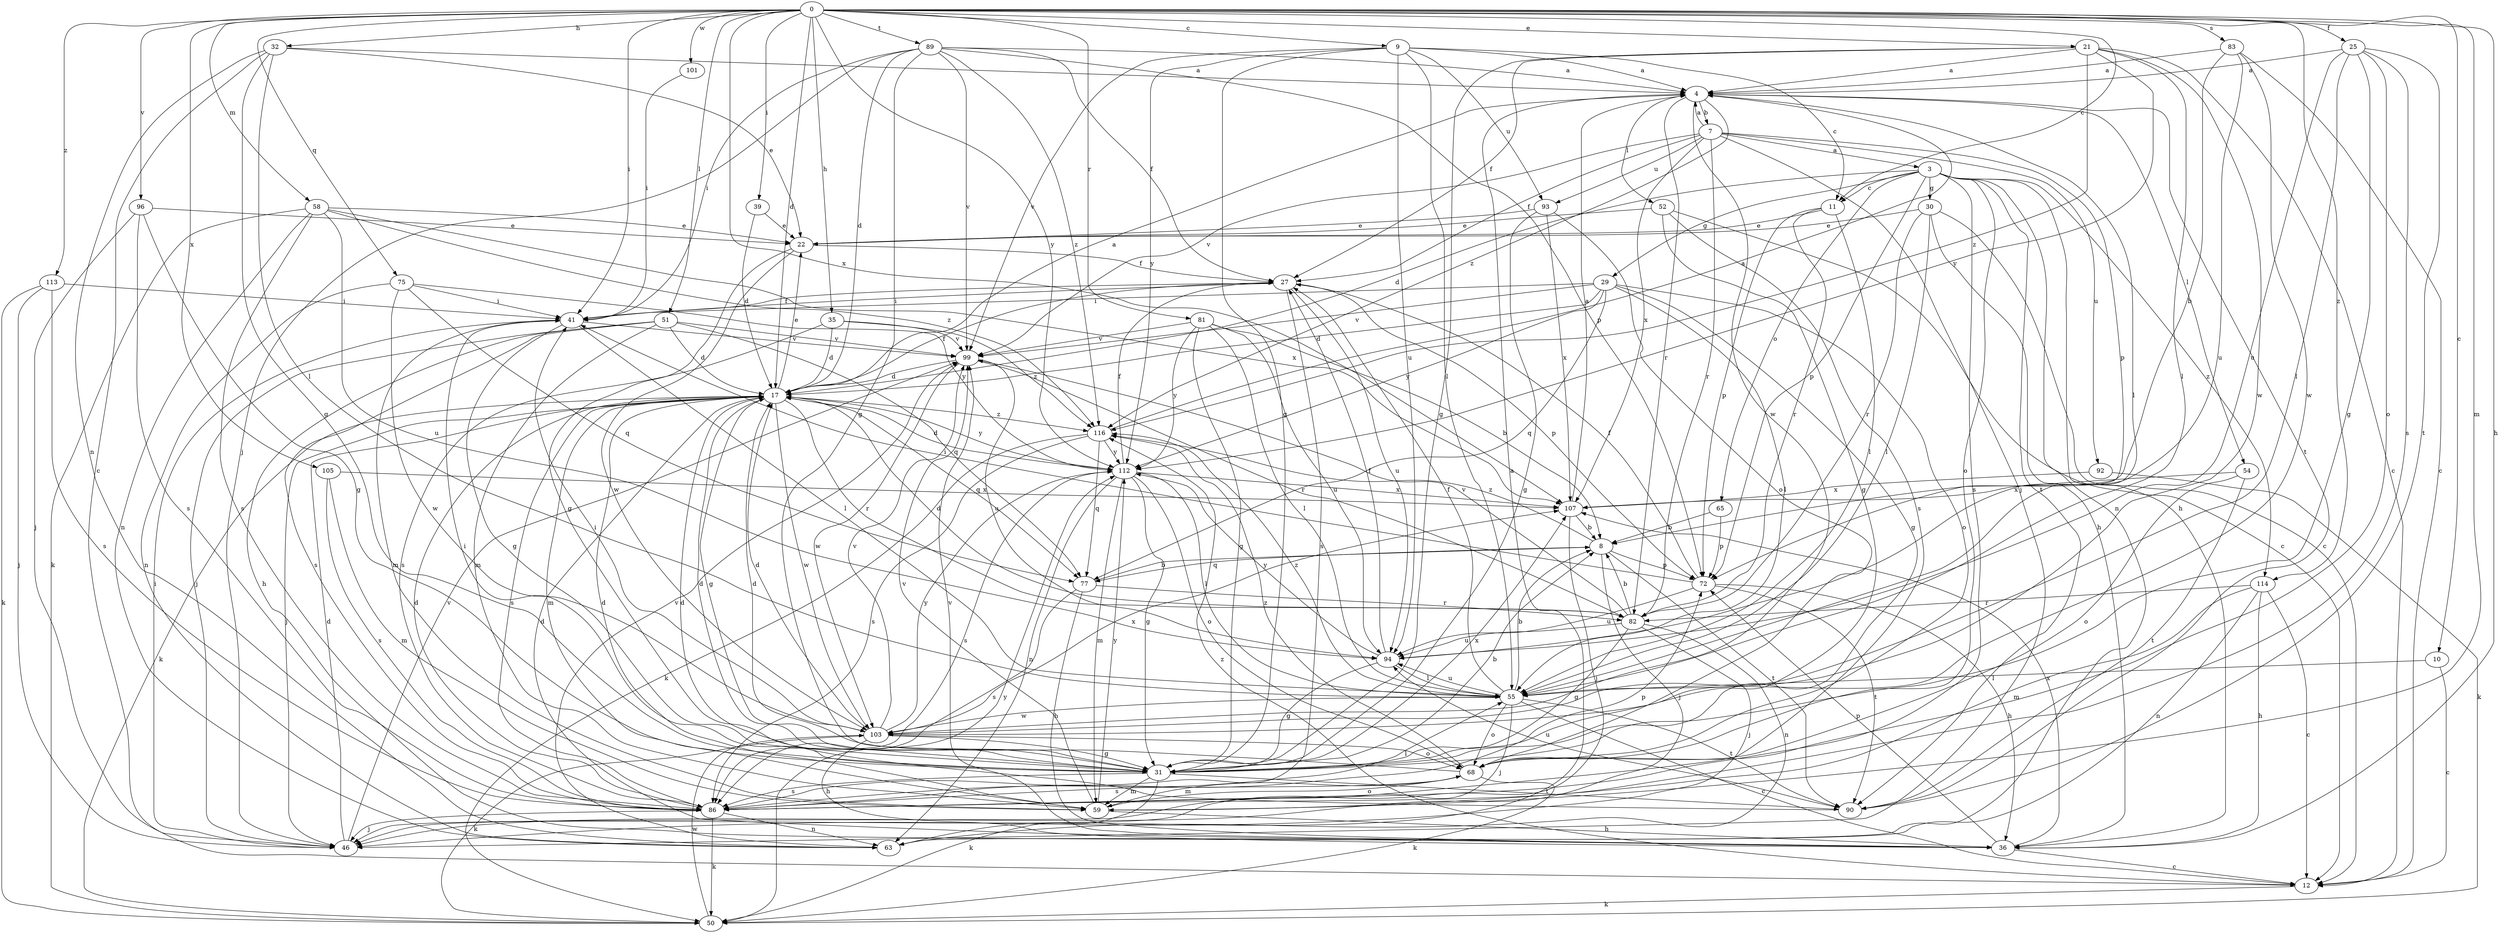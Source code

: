 strict digraph  {
0;
3;
4;
7;
8;
9;
10;
11;
12;
17;
21;
22;
25;
27;
29;
30;
31;
32;
35;
36;
39;
41;
46;
50;
51;
52;
54;
55;
58;
59;
63;
65;
68;
72;
75;
77;
81;
82;
83;
86;
89;
90;
92;
93;
94;
96;
99;
101;
103;
105;
107;
112;
113;
114;
116;
0 -> 9  [label=c];
0 -> 10  [label=c];
0 -> 11  [label=c];
0 -> 17  [label=d];
0 -> 21  [label=e];
0 -> 25  [label=f];
0 -> 32  [label=h];
0 -> 35  [label=h];
0 -> 36  [label=h];
0 -> 39  [label=i];
0 -> 41  [label=i];
0 -> 51  [label=l];
0 -> 58  [label=m];
0 -> 59  [label=m];
0 -> 75  [label=q];
0 -> 81  [label=r];
0 -> 83  [label=s];
0 -> 89  [label=t];
0 -> 96  [label=v];
0 -> 101  [label=w];
0 -> 105  [label=x];
0 -> 107  [label=x];
0 -> 112  [label=y];
0 -> 113  [label=z];
0 -> 114  [label=z];
3 -> 11  [label=c];
3 -> 17  [label=d];
3 -> 29  [label=g];
3 -> 30  [label=g];
3 -> 36  [label=h];
3 -> 63  [label=n];
3 -> 65  [label=o];
3 -> 68  [label=o];
3 -> 72  [label=p];
3 -> 86  [label=s];
3 -> 90  [label=t];
3 -> 114  [label=z];
4 -> 7  [label=b];
4 -> 52  [label=l];
4 -> 54  [label=l];
4 -> 55  [label=l];
4 -> 82  [label=r];
4 -> 90  [label=t];
4 -> 103  [label=w];
4 -> 116  [label=z];
7 -> 3  [label=a];
7 -> 4  [label=a];
7 -> 27  [label=f];
7 -> 46  [label=j];
7 -> 72  [label=p];
7 -> 82  [label=r];
7 -> 92  [label=u];
7 -> 93  [label=u];
7 -> 99  [label=v];
7 -> 107  [label=x];
8 -> 46  [label=j];
8 -> 72  [label=p];
8 -> 77  [label=q];
8 -> 90  [label=t];
8 -> 116  [label=z];
9 -> 4  [label=a];
9 -> 11  [label=c];
9 -> 31  [label=g];
9 -> 55  [label=l];
9 -> 93  [label=u];
9 -> 94  [label=u];
9 -> 99  [label=v];
9 -> 112  [label=y];
10 -> 12  [label=c];
10 -> 55  [label=l];
11 -> 22  [label=e];
11 -> 55  [label=l];
11 -> 72  [label=p];
11 -> 82  [label=r];
12 -> 50  [label=k];
12 -> 116  [label=z];
17 -> 4  [label=a];
17 -> 22  [label=e];
17 -> 27  [label=f];
17 -> 31  [label=g];
17 -> 46  [label=j];
17 -> 50  [label=k];
17 -> 59  [label=m];
17 -> 77  [label=q];
17 -> 82  [label=r];
17 -> 86  [label=s];
17 -> 103  [label=w];
17 -> 112  [label=y];
17 -> 116  [label=z];
21 -> 4  [label=a];
21 -> 12  [label=c];
21 -> 27  [label=f];
21 -> 31  [label=g];
21 -> 55  [label=l];
21 -> 103  [label=w];
21 -> 112  [label=y];
21 -> 116  [label=z];
22 -> 27  [label=f];
22 -> 31  [label=g];
22 -> 103  [label=w];
25 -> 4  [label=a];
25 -> 31  [label=g];
25 -> 55  [label=l];
25 -> 68  [label=o];
25 -> 86  [label=s];
25 -> 90  [label=t];
25 -> 94  [label=u];
27 -> 41  [label=i];
27 -> 72  [label=p];
27 -> 86  [label=s];
27 -> 94  [label=u];
29 -> 17  [label=d];
29 -> 31  [label=g];
29 -> 41  [label=i];
29 -> 55  [label=l];
29 -> 68  [label=o];
29 -> 77  [label=q];
29 -> 99  [label=v];
29 -> 112  [label=y];
30 -> 12  [label=c];
30 -> 22  [label=e];
30 -> 36  [label=h];
30 -> 55  [label=l];
30 -> 82  [label=r];
31 -> 8  [label=b];
31 -> 17  [label=d];
31 -> 41  [label=i];
31 -> 50  [label=k];
31 -> 59  [label=m];
31 -> 86  [label=s];
31 -> 90  [label=t];
31 -> 107  [label=x];
32 -> 4  [label=a];
32 -> 12  [label=c];
32 -> 22  [label=e];
32 -> 31  [label=g];
32 -> 55  [label=l];
32 -> 63  [label=n];
35 -> 17  [label=d];
35 -> 86  [label=s];
35 -> 99  [label=v];
35 -> 116  [label=z];
36 -> 12  [label=c];
36 -> 17  [label=d];
36 -> 72  [label=p];
36 -> 99  [label=v];
36 -> 107  [label=x];
39 -> 17  [label=d];
39 -> 22  [label=e];
41 -> 27  [label=f];
41 -> 31  [label=g];
41 -> 55  [label=l];
41 -> 59  [label=m];
41 -> 99  [label=v];
46 -> 17  [label=d];
46 -> 41  [label=i];
46 -> 99  [label=v];
50 -> 103  [label=w];
50 -> 112  [label=y];
51 -> 17  [label=d];
51 -> 36  [label=h];
51 -> 46  [label=j];
51 -> 59  [label=m];
51 -> 77  [label=q];
51 -> 86  [label=s];
51 -> 99  [label=v];
52 -> 12  [label=c];
52 -> 22  [label=e];
52 -> 31  [label=g];
52 -> 86  [label=s];
54 -> 68  [label=o];
54 -> 90  [label=t];
54 -> 107  [label=x];
55 -> 8  [label=b];
55 -> 12  [label=c];
55 -> 27  [label=f];
55 -> 46  [label=j];
55 -> 68  [label=o];
55 -> 90  [label=t];
55 -> 94  [label=u];
55 -> 103  [label=w];
55 -> 116  [label=z];
58 -> 22  [label=e];
58 -> 50  [label=k];
58 -> 63  [label=n];
58 -> 86  [label=s];
58 -> 94  [label=u];
58 -> 107  [label=x];
58 -> 116  [label=z];
59 -> 17  [label=d];
59 -> 36  [label=h];
59 -> 68  [label=o];
59 -> 99  [label=v];
59 -> 112  [label=y];
63 -> 4  [label=a];
63 -> 99  [label=v];
65 -> 8  [label=b];
65 -> 72  [label=p];
68 -> 17  [label=d];
68 -> 50  [label=k];
68 -> 59  [label=m];
68 -> 86  [label=s];
68 -> 116  [label=z];
72 -> 27  [label=f];
72 -> 36  [label=h];
72 -> 41  [label=i];
72 -> 90  [label=t];
72 -> 94  [label=u];
75 -> 41  [label=i];
75 -> 63  [label=n];
75 -> 77  [label=q];
75 -> 103  [label=w];
75 -> 112  [label=y];
77 -> 8  [label=b];
77 -> 36  [label=h];
77 -> 82  [label=r];
77 -> 86  [label=s];
81 -> 8  [label=b];
81 -> 31  [label=g];
81 -> 55  [label=l];
81 -> 94  [label=u];
81 -> 99  [label=v];
81 -> 112  [label=y];
82 -> 8  [label=b];
82 -> 17  [label=d];
82 -> 31  [label=g];
82 -> 46  [label=j];
82 -> 63  [label=n];
82 -> 94  [label=u];
82 -> 99  [label=v];
83 -> 4  [label=a];
83 -> 8  [label=b];
83 -> 12  [label=c];
83 -> 94  [label=u];
83 -> 103  [label=w];
86 -> 17  [label=d];
86 -> 46  [label=j];
86 -> 50  [label=k];
86 -> 55  [label=l];
86 -> 63  [label=n];
86 -> 72  [label=p];
89 -> 4  [label=a];
89 -> 17  [label=d];
89 -> 27  [label=f];
89 -> 31  [label=g];
89 -> 41  [label=i];
89 -> 46  [label=j];
89 -> 72  [label=p];
89 -> 99  [label=v];
89 -> 116  [label=z];
90 -> 17  [label=d];
90 -> 94  [label=u];
92 -> 50  [label=k];
92 -> 107  [label=x];
93 -> 22  [label=e];
93 -> 31  [label=g];
93 -> 68  [label=o];
93 -> 107  [label=x];
94 -> 27  [label=f];
94 -> 31  [label=g];
94 -> 55  [label=l];
94 -> 112  [label=y];
96 -> 22  [label=e];
96 -> 31  [label=g];
96 -> 46  [label=j];
96 -> 86  [label=s];
99 -> 17  [label=d];
99 -> 82  [label=r];
99 -> 94  [label=u];
99 -> 103  [label=w];
101 -> 41  [label=i];
103 -> 17  [label=d];
103 -> 31  [label=g];
103 -> 36  [label=h];
103 -> 41  [label=i];
103 -> 50  [label=k];
103 -> 68  [label=o];
103 -> 99  [label=v];
103 -> 107  [label=x];
103 -> 112  [label=y];
105 -> 59  [label=m];
105 -> 86  [label=s];
105 -> 107  [label=x];
107 -> 4  [label=a];
107 -> 8  [label=b];
107 -> 46  [label=j];
112 -> 17  [label=d];
112 -> 27  [label=f];
112 -> 31  [label=g];
112 -> 55  [label=l];
112 -> 59  [label=m];
112 -> 63  [label=n];
112 -> 68  [label=o];
112 -> 86  [label=s];
112 -> 107  [label=x];
113 -> 41  [label=i];
113 -> 46  [label=j];
113 -> 50  [label=k];
113 -> 86  [label=s];
114 -> 12  [label=c];
114 -> 36  [label=h];
114 -> 59  [label=m];
114 -> 63  [label=n];
114 -> 82  [label=r];
116 -> 4  [label=a];
116 -> 50  [label=k];
116 -> 77  [label=q];
116 -> 86  [label=s];
116 -> 112  [label=y];
}
